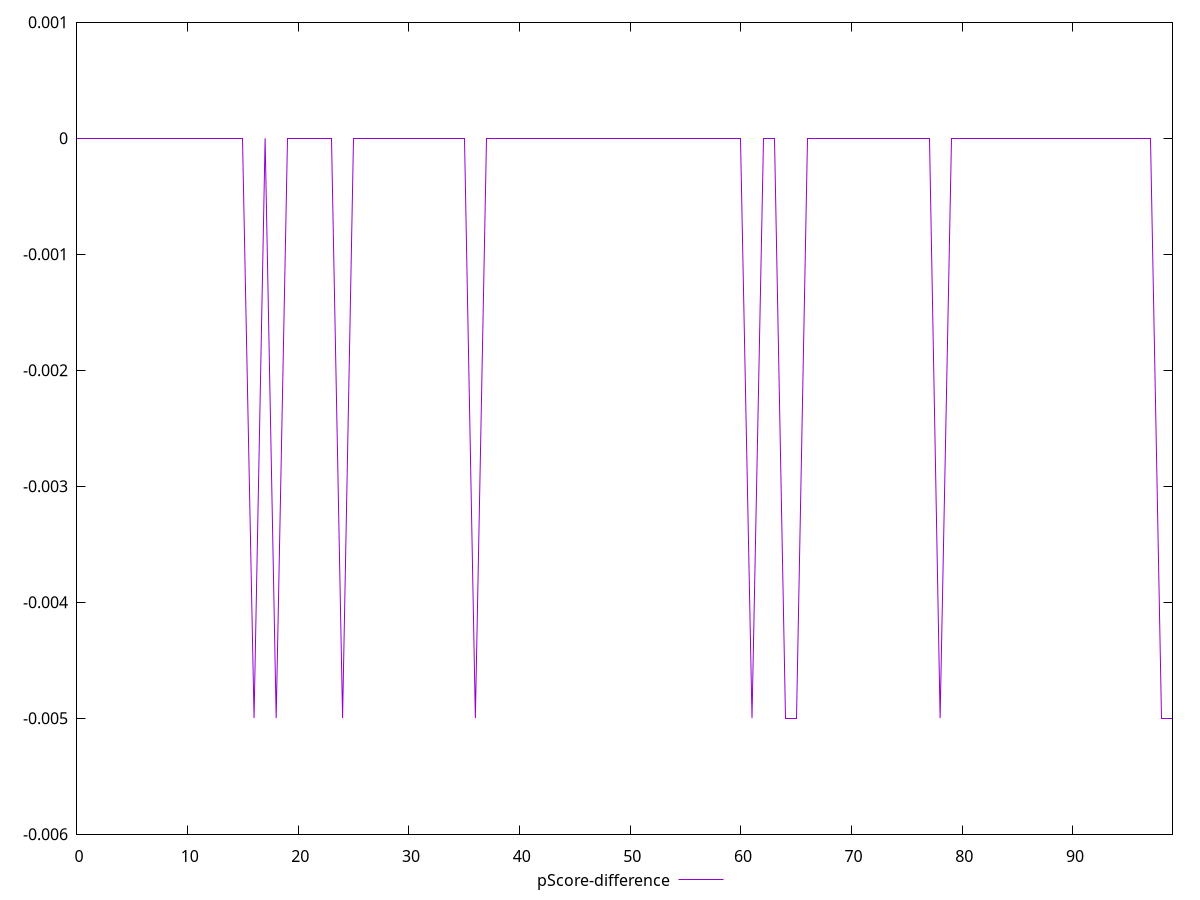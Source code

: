 reset

$pScoreDifference <<EOF
0 0
1 0
2 0
3 0
4 0
5 0
6 0
7 0
8 0
9 0
10 0
11 0
12 0
13 0
14 0
15 0
16 -0.0050000000000000044
17 0
18 -0.0050000000000000044
19 0
20 0
21 0
22 0
23 0
24 -0.0050000000000000044
25 0
26 0
27 0
28 0
29 0
30 0
31 0
32 0
33 0
34 0
35 0
36 -0.0050000000000000044
37 0
38 0
39 0
40 0
41 0
42 0
43 0
44 0
45 0
46 0
47 0
48 0
49 0
50 0
51 0
52 0
53 0
54 0
55 0
56 0
57 0
58 0
59 0
60 0
61 -0.0050000000000000044
62 0
63 0
64 -0.0050000000000000044
65 -0.0050000000000000044
66 0
67 0
68 0
69 0
70 0
71 0
72 0
73 0
74 0
75 0
76 0
77 0
78 -0.0050000000000000044
79 0
80 0
81 0
82 0
83 0
84 0
85 0
86 0
87 0
88 0
89 0
90 0
91 0
92 0
93 0
94 0
95 0
96 0
97 0
98 -0.0050000000000000044
99 -0.0050000000000000044
EOF

set key outside below
set xrange [0:99]
set yrange [-0.0060000000000000045:0.001]
set trange [-0.0060000000000000045:0.001]
set terminal svg size 640, 500 enhanced background rgb 'white'
set output "report_00013_2021-02-09T12-04-24.940Z/unminified-css/samples/pages+cached+noadtech/pScore-difference/values.svg"

plot $pScoreDifference title "pScore-difference" with line

reset
